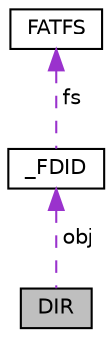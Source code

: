 digraph "DIR"
{
 // LATEX_PDF_SIZE
  edge [fontname="Helvetica",fontsize="10",labelfontname="Helvetica",labelfontsize="10"];
  node [fontname="Helvetica",fontsize="10",shape=record];
  Node1 [label="DIR",height=0.2,width=0.4,color="black", fillcolor="grey75", style="filled", fontcolor="black",tooltip=" "];
  Node2 -> Node1 [dir="back",color="darkorchid3",fontsize="10",style="dashed",label=" obj" ,fontname="Helvetica"];
  Node2 [label="_FDID",height=0.2,width=0.4,color="black", fillcolor="white", style="filled",URL="$struct___f_d_i_d.html",tooltip=" "];
  Node3 -> Node2 [dir="back",color="darkorchid3",fontsize="10",style="dashed",label=" fs" ,fontname="Helvetica"];
  Node3 [label="FATFS",height=0.2,width=0.4,color="black", fillcolor="white", style="filled",URL="$struct_f_a_t_f_s.html",tooltip=" "];
}
